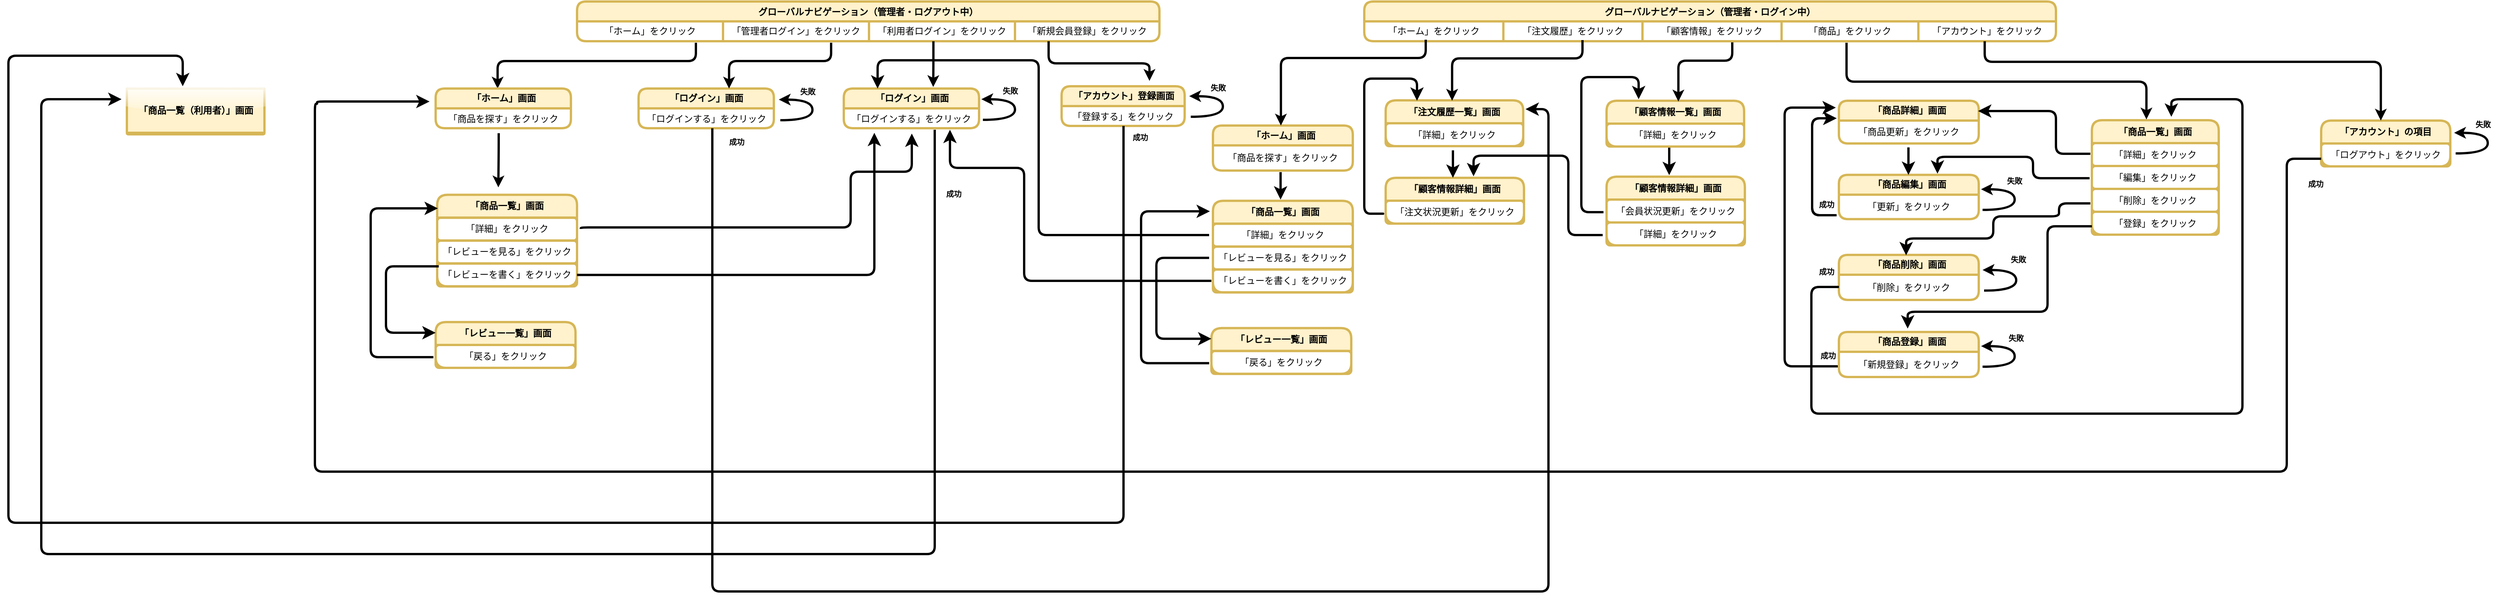 <mxfile>
    <diagram id="d2k9UJR3CmxIdJL4uFYe" name="Page-1">
        <mxGraphModel dx="635" dy="629" grid="0" gridSize="10" guides="1" tooltips="1" connect="1" arrows="1" fold="1" page="1" pageScale="1" pageWidth="700" pageHeight="1000" math="0" shadow="0">
            <root>
                <mxCell id="0"/>
                <mxCell id="1" parent="0"/>
                <mxCell id="217" value="グローバルナビゲーション（管理者・ログアウト中）" style="shape=table;startSize=26;container=1;collapsible=0;childLayout=tableLayout;fontStyle=1;align=center;shadow=0;strokeColor=#d6b656;fillColor=#fff2cc;rounded=1;strokeWidth=3;" parent="1" vertex="1">
                    <mxGeometry x="881" y="43" width="762" height="52" as="geometry"/>
                </mxCell>
                <mxCell id="218" value="" style="shape=tableRow;horizontal=0;startSize=0;swimlaneHead=0;swimlaneBody=0;top=0;left=0;bottom=0;right=0;collapsible=0;dropTarget=0;fillColor=none;points=[[0,0.5],[1,0.5]];portConstraint=eastwest;shadow=0;strokeColor=default;rounded=1;strokeWidth=3;" parent="217" vertex="1">
                    <mxGeometry y="26" width="762" height="26" as="geometry"/>
                </mxCell>
                <mxCell id="219" value="「ホーム」をクリック" style="shape=partialRectangle;html=1;whiteSpace=wrap;connectable=0;fillColor=none;top=0;left=0;bottom=0;right=0;overflow=hidden;shadow=0;strokeColor=default;align=center;rounded=1;strokeWidth=3;" parent="218" vertex="1">
                    <mxGeometry width="191" height="26" as="geometry">
                        <mxRectangle width="191" height="26" as="alternateBounds"/>
                    </mxGeometry>
                </mxCell>
                <mxCell id="865" value="「管理者ログイン」をクリック" style="shape=partialRectangle;html=1;whiteSpace=wrap;connectable=0;fillColor=none;top=0;left=0;bottom=0;right=0;overflow=hidden;shadow=0;strokeColor=default;align=center;rounded=1;strokeWidth=3;" parent="218" vertex="1">
                    <mxGeometry x="191" width="191" height="26" as="geometry">
                        <mxRectangle width="191" height="26" as="alternateBounds"/>
                    </mxGeometry>
                </mxCell>
                <mxCell id="263" value="「利用者ログイン」をクリック" style="shape=partialRectangle;html=1;whiteSpace=wrap;connectable=0;fillColor=none;top=0;left=0;bottom=0;right=0;overflow=hidden;shadow=0;strokeColor=default;align=center;rounded=1;strokeWidth=3;" parent="218" vertex="1">
                    <mxGeometry x="382" width="191" height="26" as="geometry">
                        <mxRectangle width="191" height="26" as="alternateBounds"/>
                    </mxGeometry>
                </mxCell>
                <mxCell id="220" value="「新規会員登録」をクリック" style="shape=partialRectangle;html=1;whiteSpace=wrap;connectable=0;fillColor=none;top=0;left=0;bottom=0;right=0;overflow=hidden;shadow=0;strokeColor=default;align=center;rounded=1;strokeWidth=3;" parent="218" vertex="1">
                    <mxGeometry x="573" width="189" height="26" as="geometry">
                        <mxRectangle width="189" height="26" as="alternateBounds"/>
                    </mxGeometry>
                </mxCell>
                <mxCell id="221" value="「アカウント」登録画面" style="swimlane;fontStyle=1;childLayout=stackLayout;horizontal=1;startSize=26;fillColor=#fff2cc;horizontalStack=0;resizeParent=1;resizeParentMax=0;resizeLast=0;collapsible=1;marginBottom=0;html=1;shadow=0;strokeColor=#d6b656;fontFamily=Helvetica;fontSize=12;rounded=1;strokeWidth=3;" parent="1" vertex="1">
                    <mxGeometry x="1515" y="154" width="161" height="52" as="geometry"/>
                </mxCell>
                <mxCell id="222" value="「登録する」をクリック" style="text;strokeColor=none;fillColor=none;align=center;verticalAlign=top;spacingLeft=4;spacingRight=4;overflow=hidden;rotatable=0;points=[[0,0.5],[1,0.5]];portConstraint=eastwest;whiteSpace=wrap;html=1;shadow=0;fontFamily=Helvetica;fontSize=12;fontColor=default;startSize=30;rounded=1;strokeWidth=3;" parent="221" vertex="1">
                    <mxGeometry y="26" width="161" height="26" as="geometry"/>
                </mxCell>
                <mxCell id="227" value="" style="endArrow=classic;html=1;fontFamily=Helvetica;fontSize=12;fontColor=default;startSize=30;edgeStyle=orthogonalEdgeStyle;elbow=vertical;curved=1;rounded=1;strokeWidth=3;shadow=0;" parent="1" edge="1">
                    <mxGeometry width="50" height="50" relative="1" as="geometry">
                        <mxPoint x="1684" y="194" as="sourcePoint"/>
                        <mxPoint x="1682" y="167" as="targetPoint"/>
                        <Array as="points">
                            <mxPoint x="1726" y="194"/>
                            <mxPoint x="1726" y="167"/>
                        </Array>
                    </mxGeometry>
                </mxCell>
                <mxCell id="228" value="失敗" style="text;strokeColor=none;fillColor=none;align=left;verticalAlign=top;spacingLeft=4;spacingRight=4;overflow=hidden;rotatable=0;points=[[0,0.5],[1,0.5]];portConstraint=eastwest;whiteSpace=wrap;html=1;shadow=0;fontFamily=Helvetica;fontSize=10;fontColor=default;startSize=30;fontStyle=1;rounded=1;strokeWidth=3;" parent="1" vertex="1">
                    <mxGeometry x="1704" y="144" width="37" height="21" as="geometry"/>
                </mxCell>
                <mxCell id="259" value="成功" style="text;strokeColor=none;fillColor=none;align=left;verticalAlign=top;spacingLeft=4;spacingRight=4;overflow=hidden;rotatable=0;points=[[0,0.5],[1,0.5]];portConstraint=eastwest;whiteSpace=wrap;html=1;shadow=0;fontFamily=Helvetica;fontSize=10;fontColor=default;startSize=30;fontStyle=1;rounded=1;strokeWidth=3;" parent="1" vertex="1">
                    <mxGeometry x="1602" y="209" width="37" height="21" as="geometry"/>
                </mxCell>
                <mxCell id="261" value="成功" style="text;strokeColor=none;fillColor=none;align=left;verticalAlign=top;spacingLeft=4;spacingRight=4;overflow=hidden;rotatable=0;points=[[0,0.5],[1,0.5]];portConstraint=eastwest;whiteSpace=wrap;html=1;shadow=0;fontFamily=Helvetica;fontSize=10;fontColor=default;startSize=30;fontStyle=1;rounded=1;strokeWidth=3;" parent="1" vertex="1">
                    <mxGeometry x="1074" y="215" width="37" height="21" as="geometry"/>
                </mxCell>
                <mxCell id="265" value="失敗" style="text;strokeColor=none;fillColor=none;align=left;verticalAlign=top;spacingLeft=4;spacingRight=4;overflow=hidden;rotatable=0;points=[[0,0.5],[1,0.5]];portConstraint=eastwest;whiteSpace=wrap;html=1;shadow=0;fontFamily=Helvetica;fontSize=10;fontColor=default;startSize=30;fontStyle=1;rounded=1;strokeWidth=3;" parent="1" vertex="1">
                    <mxGeometry x="1432" y="148" width="37" height="21" as="geometry"/>
                </mxCell>
                <mxCell id="266" value="" style="endArrow=classic;html=1;fontFamily=Helvetica;fontSize=12;fontColor=default;startSize=30;edgeStyle=orthogonalEdgeStyle;elbow=vertical;curved=1;rounded=1;strokeWidth=3;shadow=0;" parent="1" edge="1">
                    <mxGeometry width="50" height="50" relative="1" as="geometry">
                        <mxPoint x="1412" y="198" as="sourcePoint"/>
                        <mxPoint x="1410" y="171" as="targetPoint"/>
                        <Array as="points">
                            <mxPoint x="1454" y="198"/>
                            <mxPoint x="1454" y="171"/>
                        </Array>
                    </mxGeometry>
                </mxCell>
                <mxCell id="267" value="「ログイン」画面" style="swimlane;fontStyle=1;childLayout=stackLayout;horizontal=1;startSize=26;fillColor=#fff2cc;horizontalStack=0;resizeParent=1;resizeParentMax=0;resizeLast=0;collapsible=1;marginBottom=0;html=1;shadow=0;strokeColor=#d6b656;fontFamily=Helvetica;fontSize=12;rounded=1;strokeWidth=3;" parent="1" vertex="1">
                    <mxGeometry x="1230" y="157" width="177" height="52" as="geometry"/>
                </mxCell>
                <mxCell id="268" value="「ログインする」をクリック" style="text;strokeColor=none;fillColor=none;align=center;verticalAlign=top;spacingLeft=4;spacingRight=4;overflow=hidden;rotatable=0;points=[[0,0.5],[1,0.5]];portConstraint=eastwest;whiteSpace=wrap;html=1;shadow=0;fontFamily=Helvetica;fontSize=12;fontColor=default;startSize=30;rounded=1;strokeWidth=3;" parent="267" vertex="1">
                    <mxGeometry y="26" width="177" height="26" as="geometry"/>
                </mxCell>
                <mxCell id="366" value="" style="edgeStyle=orthogonalEdgeStyle;endArrow=classic;html=1;rounded=1;endSize=8;startSize=8;strokeWidth=3;" parent="1" edge="1">
                    <mxGeometry width="50" height="50" relative="1" as="geometry">
                        <mxPoint x="1349" y="211" as="sourcePoint"/>
                        <mxPoint x="285" y="171" as="targetPoint"/>
                        <Array as="points">
                            <mxPoint x="1349" y="767"/>
                            <mxPoint x="180" y="767"/>
                            <mxPoint x="180" y="171"/>
                        </Array>
                    </mxGeometry>
                </mxCell>
                <mxCell id="369" value="" style="edgeStyle=orthogonalEdgeStyle;endArrow=classic;html=1;rounded=1;endSize=8;startSize=8;strokeWidth=3;entryX=0.594;entryY=-0.05;entryDx=0;entryDy=0;entryPerimeter=0;" parent="1" target="869" edge="1">
                    <mxGeometry width="50" height="50" relative="1" as="geometry">
                        <mxPoint x="1596" y="206" as="sourcePoint"/>
                        <mxPoint x="333" y="129" as="targetPoint"/>
                        <Array as="points">
                            <mxPoint x="1596" y="726"/>
                            <mxPoint x="137" y="726"/>
                            <mxPoint x="137" y="114"/>
                            <mxPoint x="365" y="114"/>
                        </Array>
                    </mxGeometry>
                </mxCell>
                <mxCell id="378" value="" style="endArrow=classic;html=1;fontFamily=Helvetica;fontSize=12;fontColor=default;startSize=30;edgeStyle=elbowEdgeStyle;elbow=vertical;entryX=0.458;entryY=0;entryDx=0;entryDy=0;entryPerimeter=0;rounded=1;strokeWidth=3;shadow=0;" parent="1" target="491" edge="1">
                    <mxGeometry width="50" height="50" relative="1" as="geometry">
                        <mxPoint x="1036.5" y="97" as="sourcePoint"/>
                        <mxPoint x="960" y="154" as="targetPoint"/>
                        <Array as="points">
                            <mxPoint x="1001" y="121"/>
                        </Array>
                    </mxGeometry>
                </mxCell>
                <mxCell id="491" value="「ホーム」画面" style="swimlane;fontStyle=1;childLayout=stackLayout;horizontal=1;startSize=26;fillColor=#fff2cc;horizontalStack=0;resizeParent=1;resizeParentMax=0;resizeLast=0;collapsible=1;marginBottom=0;html=1;shadow=0;strokeColor=#d6b656;fontFamily=Helvetica;fontSize=12;rounded=1;strokeWidth=3;" parent="1" vertex="1">
                    <mxGeometry x="696" y="157" width="177" height="52" as="geometry"/>
                </mxCell>
                <mxCell id="492" value="「商品を探す」をクリック" style="text;strokeColor=none;fillColor=none;align=center;verticalAlign=top;spacingLeft=4;spacingRight=4;overflow=hidden;rotatable=0;points=[[0,0.5],[1,0.5]];portConstraint=eastwest;whiteSpace=wrap;html=1;shadow=0;fontFamily=Helvetica;fontSize=12;fontColor=default;startSize=30;rounded=1;strokeWidth=3;" parent="491" vertex="1">
                    <mxGeometry y="26" width="177" height="26" as="geometry"/>
                </mxCell>
                <mxCell id="505" value="「商品一覧」画面" style="swimlane;fontStyle=1;childLayout=stackLayout;horizontal=1;startSize=30;horizontalStack=0;resizeParent=1;resizeParentMax=0;resizeLast=0;collapsible=1;marginBottom=0;whiteSpace=wrap;html=1;shadow=0;strokeColor=#d6b656;fontFamily=Helvetica;fontSize=12;fillColor=#fff2cc;align=center;rounded=1;strokeWidth=3;" parent="1" vertex="1">
                    <mxGeometry x="698" y="296.27" width="183" height="120" as="geometry"/>
                </mxCell>
                <mxCell id="731" value="「詳細」をクリック" style="text;align=center;verticalAlign=middle;spacingLeft=4;spacingRight=4;overflow=hidden;points=[[0,0.5],[1,0.5]];portConstraint=eastwest;rotatable=0;whiteSpace=wrap;html=1;shadow=0;fontFamily=Helvetica;fontSize=12;strokeColor=#D6B656;rounded=1;strokeWidth=3;" parent="505" vertex="1">
                    <mxGeometry y="30" width="183" height="30" as="geometry"/>
                </mxCell>
                <mxCell id="732" value="「レビューを見る」をクリック" style="text;align=center;verticalAlign=middle;spacingLeft=4;spacingRight=4;overflow=hidden;points=[[0,0.5],[1,0.5]];portConstraint=eastwest;rotatable=0;whiteSpace=wrap;html=1;shadow=0;fontFamily=Helvetica;fontSize=12;strokeColor=#D6B656;rounded=1;strokeWidth=3;" parent="505" vertex="1">
                    <mxGeometry y="60" width="183" height="30" as="geometry"/>
                </mxCell>
                <mxCell id="506" value="「レビューを書く」をクリック" style="text;align=center;verticalAlign=middle;spacingLeft=4;spacingRight=4;overflow=hidden;points=[[0,0.5],[1,0.5]];portConstraint=eastwest;rotatable=0;whiteSpace=wrap;html=1;shadow=0;fontFamily=Helvetica;fontSize=12;strokeColor=#D6B656;rounded=1;strokeWidth=3;" parent="505" vertex="1">
                    <mxGeometry y="90" width="183" height="30" as="geometry"/>
                </mxCell>
                <mxCell id="536" value="グローバルナビゲーション（管理者・ログイン中）" style="shape=table;startSize=26;container=1;collapsible=0;childLayout=tableLayout;fontStyle=1;align=center;shadow=0;strokeColor=#d6b656;fillColor=#fff2cc;rounded=1;strokeWidth=3;" parent="1" vertex="1">
                    <mxGeometry x="1911" y="43" width="905" height="52" as="geometry"/>
                </mxCell>
                <mxCell id="537" value="" style="shape=tableRow;horizontal=0;startSize=0;swimlaneHead=0;swimlaneBody=0;top=0;left=0;bottom=0;right=0;collapsible=0;dropTarget=0;fillColor=none;points=[[0,0.5],[1,0.5]];portConstraint=eastwest;shadow=0;strokeColor=default;rounded=1;strokeWidth=3;" parent="536" vertex="1">
                    <mxGeometry y="26" width="905" height="26" as="geometry"/>
                </mxCell>
                <mxCell id="538" value="「ホーム」をクリック" style="shape=partialRectangle;html=1;whiteSpace=wrap;connectable=0;fillColor=none;top=0;left=0;bottom=0;right=0;overflow=hidden;shadow=0;strokeColor=default;align=center;rounded=1;strokeWidth=3;" parent="537" vertex="1">
                    <mxGeometry width="182" height="26" as="geometry">
                        <mxRectangle width="182" height="26" as="alternateBounds"/>
                    </mxGeometry>
                </mxCell>
                <mxCell id="539" value="「注文履歴」をクリック" style="shape=partialRectangle;html=1;whiteSpace=wrap;connectable=0;fillColor=none;top=0;left=0;bottom=0;right=0;overflow=hidden;shadow=0;strokeColor=default;align=center;rounded=1;strokeWidth=3;" parent="537" vertex="1">
                    <mxGeometry x="182" width="182" height="26" as="geometry">
                        <mxRectangle width="182" height="26" as="alternateBounds"/>
                    </mxGeometry>
                </mxCell>
                <mxCell id="540" value="「顧客情報」をクリック" style="shape=partialRectangle;html=1;whiteSpace=wrap;connectable=0;fillColor=none;top=0;left=0;bottom=0;right=0;overflow=hidden;shadow=0;strokeColor=default;align=center;rounded=1;strokeWidth=3;" parent="537" vertex="1">
                    <mxGeometry x="364" width="182" height="26" as="geometry">
                        <mxRectangle width="182" height="26" as="alternateBounds"/>
                    </mxGeometry>
                </mxCell>
                <mxCell id="541" value="「商品」をクリック" style="shape=partialRectangle;html=1;whiteSpace=wrap;connectable=0;fillColor=none;top=0;left=0;bottom=0;right=0;overflow=hidden;shadow=0;strokeColor=default;align=center;rounded=1;strokeWidth=3;" parent="537" vertex="1">
                    <mxGeometry x="546" width="179" height="26" as="geometry">
                        <mxRectangle width="179" height="26" as="alternateBounds"/>
                    </mxGeometry>
                </mxCell>
                <mxCell id="542" value="「アカウント」をクリック" style="shape=partialRectangle;html=1;whiteSpace=wrap;connectable=0;fillColor=none;top=0;left=0;bottom=0;right=0;overflow=hidden;shadow=0;strokeColor=default;align=center;rounded=1;strokeWidth=3;" parent="537" vertex="1">
                    <mxGeometry x="725" width="180" height="26" as="geometry">
                        <mxRectangle width="180" height="26" as="alternateBounds"/>
                    </mxGeometry>
                </mxCell>
                <mxCell id="547" value="「アカウント」の項目" style="swimlane;fontStyle=1;childLayout=stackLayout;horizontal=1;startSize=30;horizontalStack=0;resizeParent=1;resizeParentMax=0;resizeLast=0;collapsible=1;marginBottom=0;whiteSpace=wrap;html=1;shadow=0;strokeColor=#d6b656;fontFamily=Helvetica;fontSize=12;fillColor=#fff2cc;align=center;rounded=1;strokeWidth=3;" parent="1" vertex="1">
                    <mxGeometry x="3163" y="199" width="169" height="60" as="geometry"/>
                </mxCell>
                <mxCell id="550" value="「ログアウト」をクリック" style="text;strokeColor=#D6B656;fillColor=none;align=center;verticalAlign=middle;spacingLeft=4;spacingRight=4;overflow=hidden;points=[[0,0.5],[1,0.5]];portConstraint=eastwest;rotatable=0;whiteSpace=wrap;html=1;shadow=0;fontFamily=Helvetica;fontSize=12;fontColor=default;rounded=1;strokeWidth=3;" parent="547" vertex="1">
                    <mxGeometry y="30" width="169" height="30" as="geometry"/>
                </mxCell>
                <mxCell id="553" value="" style="endArrow=classic;html=1;fontFamily=Helvetica;fontSize=12;fontColor=default;startSize=30;edgeStyle=orthogonalEdgeStyle;elbow=vertical;curved=1;rounded=1;strokeWidth=3;shadow=0;" parent="1" edge="1">
                    <mxGeometry width="50" height="50" relative="1" as="geometry">
                        <mxPoint x="3339" y="242" as="sourcePoint"/>
                        <mxPoint x="3337" y="215" as="targetPoint"/>
                        <Array as="points">
                            <mxPoint x="3381" y="242"/>
                            <mxPoint x="3381" y="215"/>
                        </Array>
                    </mxGeometry>
                </mxCell>
                <mxCell id="554" value="失敗" style="text;strokeColor=none;fillColor=none;align=left;verticalAlign=top;spacingLeft=4;spacingRight=4;overflow=hidden;rotatable=0;points=[[0,0.5],[1,0.5]];portConstraint=eastwest;whiteSpace=wrap;html=1;shadow=0;fontFamily=Helvetica;fontSize=10;fontColor=default;startSize=30;fontStyle=1;rounded=1;strokeWidth=3;" parent="1" vertex="1">
                    <mxGeometry x="3359" y="192" width="37" height="21" as="geometry"/>
                </mxCell>
                <mxCell id="574" value="" style="edgeStyle=segmentEdgeStyle;endArrow=classic;html=1;curved=0;rounded=1;endSize=8;startSize=8;labelBackgroundColor=default;strokeColor=default;fontFamily=Helvetica;fontSize=11;fontColor=default;shape=connector;strokeWidth=3;shadow=0;" parent="1" edge="1">
                    <mxGeometry width="50" height="50" relative="1" as="geometry">
                        <mxPoint x="1801.5" y="266.5" as="sourcePoint"/>
                        <mxPoint x="1801.5" y="302.5" as="targetPoint"/>
                        <Array as="points">
                            <mxPoint x="1801.5" y="281.5"/>
                            <mxPoint x="1801.5" y="281.5"/>
                        </Array>
                    </mxGeometry>
                </mxCell>
                <mxCell id="579" value="「ホーム」画面" style="swimlane;fontStyle=1;childLayout=stackLayout;horizontal=1;startSize=26;fillColor=#fff2cc;horizontalStack=0;resizeParent=1;resizeParentMax=0;resizeLast=0;collapsible=1;marginBottom=0;html=1;shadow=0;strokeColor=#d6b656;fontFamily=Helvetica;fontSize=12;rounded=1;strokeWidth=3;" parent="1" vertex="1">
                    <mxGeometry x="1713" y="205.5" width="183" height="59" as="geometry"/>
                </mxCell>
                <mxCell id="580" value="「商品を探す」をクリック" style="text;strokeColor=none;fillColor=none;align=center;verticalAlign=middle;spacingLeft=4;spacingRight=4;overflow=hidden;rotatable=0;points=[[0,0.5],[1,0.5]];portConstraint=eastwest;whiteSpace=wrap;html=1;shadow=0;fontFamily=Helvetica;fontSize=12;fontColor=default;startSize=30;rounded=1;strokeWidth=3;" parent="579" vertex="1">
                    <mxGeometry y="26" width="183" height="33" as="geometry"/>
                </mxCell>
                <mxCell id="584" value="" style="endArrow=classic;html=1;fontFamily=Helvetica;fontSize=12;fontColor=default;startSize=30;rounded=1;strokeWidth=3;shadow=0;" parent="1" edge="1">
                    <mxGeometry width="50" height="50" relative="1" as="geometry">
                        <mxPoint x="778.5" y="215.5" as="sourcePoint"/>
                        <mxPoint x="778" y="286.5" as="targetPoint"/>
                        <Array as="points">
                            <mxPoint x="778.5" y="237.5"/>
                        </Array>
                    </mxGeometry>
                </mxCell>
                <mxCell id="587" value="" style="endArrow=classic;html=1;fontFamily=Helvetica;fontSize=12;fontColor=default;startSize=30;rounded=1;strokeWidth=3;shadow=0;" parent="1" edge="1">
                    <mxGeometry width="50" height="50" relative="1" as="geometry">
                        <mxPoint x="1347.26" y="95" as="sourcePoint"/>
                        <mxPoint x="1347.001" y="155" as="targetPoint"/>
                        <Array as="points">
                            <mxPoint x="1347.26" y="127"/>
                        </Array>
                    </mxGeometry>
                </mxCell>
                <mxCell id="588" value="「商品一覧」画面" style="swimlane;fontStyle=1;childLayout=stackLayout;horizontal=1;startSize=30;horizontalStack=0;resizeParent=1;resizeParentMax=0;resizeLast=0;collapsible=1;marginBottom=0;whiteSpace=wrap;html=1;shadow=0;strokeColor=#d6b656;fontFamily=Helvetica;fontSize=12;fillColor=#fff2cc;align=center;rounded=1;strokeWidth=3;" parent="1" vertex="1">
                    <mxGeometry x="2863" y="198.5" width="166" height="150" as="geometry"/>
                </mxCell>
                <mxCell id="593" value="「詳細」をクリック" style="text;align=center;verticalAlign=middle;spacingLeft=4;spacingRight=4;overflow=hidden;points=[[0,0.5],[1,0.5]];portConstraint=eastwest;rotatable=0;whiteSpace=wrap;html=1;shadow=0;fontFamily=Helvetica;fontSize=12;strokeColor=#D6B656;rounded=1;strokeWidth=3;" parent="588" vertex="1">
                    <mxGeometry y="30" width="166" height="30" as="geometry"/>
                </mxCell>
                <mxCell id="594" value="「編集」をクリック" style="text;align=center;verticalAlign=middle;spacingLeft=4;spacingRight=4;overflow=hidden;points=[[0,0.5],[1,0.5]];portConstraint=eastwest;rotatable=0;whiteSpace=wrap;html=1;shadow=0;fontFamily=Helvetica;fontSize=12;strokeColor=#D6B656;rounded=1;strokeWidth=3;" parent="588" vertex="1">
                    <mxGeometry y="60" width="166" height="30" as="geometry"/>
                </mxCell>
                <mxCell id="595" value="「削除」をクリック" style="text;align=center;verticalAlign=middle;spacingLeft=4;spacingRight=4;overflow=hidden;points=[[0,0.5],[1,0.5]];portConstraint=eastwest;rotatable=0;whiteSpace=wrap;html=1;shadow=0;fontFamily=Helvetica;fontSize=12;strokeColor=#D6B656;rounded=1;strokeWidth=3;" parent="588" vertex="1">
                    <mxGeometry y="90" width="166" height="30" as="geometry"/>
                </mxCell>
                <mxCell id="589" value="「登録」をクリック" style="text;align=center;verticalAlign=middle;spacingLeft=4;spacingRight=4;overflow=hidden;points=[[0,0.5],[1,0.5]];portConstraint=eastwest;rotatable=0;whiteSpace=wrap;html=1;shadow=0;fontFamily=Helvetica;fontSize=12;strokeColor=#D6B656;rounded=1;strokeWidth=3;" parent="588" vertex="1">
                    <mxGeometry y="120" width="166" height="30" as="geometry"/>
                </mxCell>
                <mxCell id="596" value="" style="endArrow=classic;html=1;fontFamily=Helvetica;fontSize=12;fontColor=default;startSize=30;edgeStyle=elbowEdgeStyle;elbow=vertical;entryX=0.462;entryY=0;entryDx=0;entryDy=0;entryPerimeter=0;exitX=0.897;exitY=1;exitDx=0;exitDy=0;exitPerimeter=0;rounded=1;strokeWidth=3;shadow=0;" parent="1" source="537" target="547" edge="1">
                    <mxGeometry width="50" height="50" relative="1" as="geometry">
                        <mxPoint x="2824.0" y="90" as="sourcePoint"/>
                        <mxPoint x="2747.566" y="152" as="targetPoint"/>
                        <Array as="points">
                            <mxPoint x="2884.57" y="122"/>
                        </Array>
                    </mxGeometry>
                </mxCell>
                <mxCell id="597" value="" style="edgeStyle=orthogonalEdgeStyle;endArrow=classic;html=1;rounded=1;endSize=8;startSize=8;labelBackgroundColor=default;strokeColor=default;fontFamily=Helvetica;fontSize=11;fontColor=default;shape=connector;strokeWidth=3;shadow=0;" parent="1" source="550" edge="1">
                    <mxGeometry width="50" height="50" relative="1" as="geometry">
                        <mxPoint x="3058" y="249" as="sourcePoint"/>
                        <mxPoint x="688" y="174" as="targetPoint"/>
                        <Array as="points">
                            <mxPoint x="3118" y="249"/>
                            <mxPoint x="3118" y="659"/>
                            <mxPoint x="538" y="659"/>
                            <mxPoint x="538" y="177"/>
                            <mxPoint x="541" y="177"/>
                            <mxPoint x="541" y="174"/>
                        </Array>
                    </mxGeometry>
                </mxCell>
                <mxCell id="598" value="成功" style="text;strokeColor=none;fillColor=none;align=left;verticalAlign=top;spacingLeft=4;spacingRight=4;overflow=hidden;rotatable=0;points=[[0,0.5],[1,0.5]];portConstraint=eastwest;whiteSpace=wrap;html=1;shadow=0;fontFamily=Helvetica;fontSize=10;fontColor=default;startSize=30;fontStyle=1;rounded=1;strokeWidth=3;" parent="1" vertex="1">
                    <mxGeometry x="3140" y="270.13" width="37" height="21" as="geometry"/>
                </mxCell>
                <mxCell id="599" value="「商品詳細」画面" style="swimlane;fontStyle=1;childLayout=stackLayout;horizontal=1;startSize=26;fillColor=#fff2cc;horizontalStack=0;resizeParent=1;resizeParentMax=0;resizeLast=0;collapsible=1;marginBottom=0;html=1;shadow=0;strokeColor=#d6b656;fontFamily=Helvetica;fontSize=12;rounded=1;strokeWidth=3;" parent="1" vertex="1">
                    <mxGeometry x="2532" y="173" width="183" height="56" as="geometry"/>
                </mxCell>
                <mxCell id="600" value="「商品更新」をクリック" style="text;strokeColor=none;fillColor=none;align=center;verticalAlign=middle;spacingLeft=4;spacingRight=4;overflow=hidden;rotatable=0;points=[[0,0.5],[1,0.5]];portConstraint=eastwest;whiteSpace=wrap;html=1;shadow=0;fontFamily=Helvetica;fontSize=12;fontColor=default;startSize=30;rounded=1;strokeWidth=3;" parent="599" vertex="1">
                    <mxGeometry y="26" width="183" height="30" as="geometry"/>
                </mxCell>
                <mxCell id="601" value="「商品編集」画面" style="swimlane;fontStyle=1;childLayout=stackLayout;horizontal=1;startSize=26;fillColor=#fff2cc;horizontalStack=0;resizeParent=1;resizeParentMax=0;resizeLast=0;collapsible=1;marginBottom=0;html=1;shadow=0;strokeColor=#d6b656;fontFamily=Helvetica;fontSize=12;rounded=1;strokeWidth=3;" parent="1" vertex="1">
                    <mxGeometry x="2532" y="270.13" width="183" height="58" as="geometry"/>
                </mxCell>
                <mxCell id="602" value="「更新」をクリック" style="text;strokeColor=none;fillColor=none;align=center;verticalAlign=middle;spacingLeft=4;spacingRight=4;overflow=hidden;rotatable=0;points=[[0,0.5],[1,0.5]];portConstraint=eastwest;whiteSpace=wrap;html=1;shadow=0;fontFamily=Helvetica;fontSize=12;fontColor=default;startSize=30;rounded=1;strokeWidth=3;" parent="601" vertex="1">
                    <mxGeometry y="26" width="183" height="32" as="geometry"/>
                </mxCell>
                <mxCell id="605" value="「商品削除」画面" style="swimlane;fontStyle=1;childLayout=stackLayout;horizontal=1;startSize=26;fillColor=#fff2cc;horizontalStack=0;resizeParent=1;resizeParentMax=0;resizeLast=0;collapsible=1;marginBottom=0;html=1;shadow=0;strokeColor=#d6b656;fontFamily=Helvetica;fontSize=12;rounded=1;strokeWidth=3;" parent="1" vertex="1">
                    <mxGeometry x="2532" y="375" width="183" height="59" as="geometry"/>
                </mxCell>
                <mxCell id="606" value="「削除」をクリック" style="text;strokeColor=none;fillColor=none;align=center;verticalAlign=middle;spacingLeft=4;spacingRight=4;overflow=hidden;rotatable=0;points=[[0,0.5],[1,0.5]];portConstraint=eastwest;whiteSpace=wrap;html=1;shadow=0;fontFamily=Helvetica;fontSize=12;fontColor=default;startSize=30;rounded=1;strokeWidth=3;" parent="605" vertex="1">
                    <mxGeometry y="26" width="183" height="33" as="geometry"/>
                </mxCell>
                <mxCell id="607" value="" style="endArrow=classic;html=1;fontFamily=Helvetica;fontSize=12;fontColor=default;startSize=30;edgeStyle=orthogonalEdgeStyle;elbow=vertical;curved=1;rounded=1;strokeWidth=3;shadow=0;" parent="1" edge="1">
                    <mxGeometry width="50" height="50" relative="1" as="geometry">
                        <mxPoint x="2722" y="421.76" as="sourcePoint"/>
                        <mxPoint x="2720" y="394.76" as="targetPoint"/>
                        <Array as="points">
                            <mxPoint x="2764" y="421.76"/>
                            <mxPoint x="2764" y="394.76"/>
                        </Array>
                    </mxGeometry>
                </mxCell>
                <mxCell id="609" value="「商品登録」画面" style="swimlane;fontStyle=1;childLayout=stackLayout;horizontal=1;startSize=26;fillColor=#fff2cc;horizontalStack=0;resizeParent=1;resizeParentMax=0;resizeLast=0;collapsible=1;marginBottom=0;html=1;shadow=0;strokeColor=#d6b656;fontFamily=Helvetica;fontSize=12;rounded=1;strokeWidth=3;" parent="1" vertex="1">
                    <mxGeometry x="2532" y="476" width="183" height="59" as="geometry"/>
                </mxCell>
                <mxCell id="610" value="「新規登録」をクリック" style="text;strokeColor=none;fillColor=none;align=center;verticalAlign=middle;spacingLeft=4;spacingRight=4;overflow=hidden;rotatable=0;points=[[0,0.5],[1,0.5]];portConstraint=eastwest;whiteSpace=wrap;html=1;shadow=0;fontFamily=Helvetica;fontSize=12;fontColor=default;startSize=30;rounded=1;strokeWidth=3;" parent="609" vertex="1">
                    <mxGeometry y="26" width="183" height="33" as="geometry"/>
                </mxCell>
                <mxCell id="611" value="" style="endArrow=classic;html=1;fontFamily=Helvetica;fontSize=12;fontColor=default;startSize=30;edgeStyle=orthogonalEdgeStyle;elbow=vertical;curved=1;rounded=1;strokeWidth=3;shadow=0;" parent="1" edge="1">
                    <mxGeometry width="50" height="50" relative="1" as="geometry">
                        <mxPoint x="2720" y="521.54" as="sourcePoint"/>
                        <mxPoint x="2718" y="494.54" as="targetPoint"/>
                        <Array as="points">
                            <mxPoint x="2762" y="521.54"/>
                            <mxPoint x="2762" y="494.54"/>
                        </Array>
                    </mxGeometry>
                </mxCell>
                <mxCell id="613" value="" style="endArrow=classic;html=1;fontFamily=Helvetica;fontSize=12;fontColor=default;startSize=30;edgeStyle=elbowEdgeStyle;elbow=vertical;entryX=0.486;entryY=0;entryDx=0;entryDy=0;entryPerimeter=0;rounded=1;strokeWidth=3;shadow=0;" parent="1" target="579" edge="1">
                    <mxGeometry width="50" height="50" relative="1" as="geometry">
                        <mxPoint x="1991.43" y="93" as="sourcePoint"/>
                        <mxPoint x="1914.996" y="155" as="targetPoint"/>
                        <Array as="points">
                            <mxPoint x="1955.93" y="117"/>
                        </Array>
                    </mxGeometry>
                </mxCell>
                <mxCell id="633" value="" style="endArrow=classic;html=1;fontFamily=Helvetica;fontSize=12;fontColor=default;startSize=30;edgeStyle=orthogonalEdgeStyle;elbow=vertical;curved=1;rounded=1;strokeWidth=3;shadow=0;" parent="1" edge="1">
                    <mxGeometry width="50" height="50" relative="1" as="geometry">
                        <mxPoint x="2720" y="316" as="sourcePoint"/>
                        <mxPoint x="2718" y="289" as="targetPoint"/>
                        <Array as="points">
                            <mxPoint x="2762" y="316"/>
                            <mxPoint x="2762" y="289"/>
                        </Array>
                    </mxGeometry>
                </mxCell>
                <mxCell id="636" value="" style="endArrow=classic;html=1;fontFamily=Helvetica;fontSize=12;fontColor=default;startSize=30;edgeStyle=elbowEdgeStyle;elbow=vertical;entryX=0.43;entryY=-0.007;entryDx=0;entryDy=0;entryPerimeter=0;rounded=1;strokeWidth=3;shadow=0;" parent="1" target="588" edge="1">
                    <mxGeometry width="50" height="50" relative="1" as="geometry">
                        <mxPoint x="2542" y="97" as="sourcePoint"/>
                        <mxPoint x="2434.998" y="155" as="targetPoint"/>
                        <Array as="points">
                            <mxPoint x="2692" y="148"/>
                            <mxPoint x="2550" y="144"/>
                            <mxPoint x="2568" y="147"/>
                            <mxPoint x="2733" y="147"/>
                            <mxPoint x="2558" y="117"/>
                            <mxPoint x="2512.99" y="117"/>
                        </Array>
                    </mxGeometry>
                </mxCell>
                <mxCell id="637" value="失敗" style="text;strokeColor=none;fillColor=none;align=left;verticalAlign=top;spacingLeft=4;spacingRight=4;overflow=hidden;rotatable=0;points=[[0,0.5],[1,0.5]];portConstraint=eastwest;whiteSpace=wrap;html=1;shadow=0;fontFamily=Helvetica;fontSize=10;fontColor=default;startSize=30;fontStyle=1;rounded=1;strokeWidth=3;" parent="1" vertex="1">
                    <mxGeometry x="2746" y="265.5" width="37" height="21" as="geometry"/>
                </mxCell>
                <mxCell id="638" value="失敗" style="text;strokeColor=none;fillColor=none;align=left;verticalAlign=top;spacingLeft=4;spacingRight=4;overflow=hidden;rotatable=0;points=[[0,0.5],[1,0.5]];portConstraint=eastwest;whiteSpace=wrap;html=1;shadow=0;fontFamily=Helvetica;fontSize=10;fontColor=default;startSize=30;fontStyle=1;rounded=1;strokeWidth=3;" parent="1" vertex="1">
                    <mxGeometry x="2751" y="368.5" width="37" height="21" as="geometry"/>
                </mxCell>
                <mxCell id="639" value="失敗" style="text;strokeColor=none;fillColor=none;align=left;verticalAlign=top;spacingLeft=4;spacingRight=4;overflow=hidden;rotatable=0;points=[[0,0.5],[1,0.5]];portConstraint=eastwest;whiteSpace=wrap;html=1;shadow=0;fontFamily=Helvetica;fontSize=10;fontColor=default;startSize=30;fontStyle=1;rounded=1;strokeWidth=3;" parent="1" vertex="1">
                    <mxGeometry x="2748" y="471.5" width="37" height="21" as="geometry"/>
                </mxCell>
                <mxCell id="643" value="" style="edgeStyle=segmentEdgeStyle;endArrow=classic;html=1;curved=0;rounded=1;endSize=8;startSize=8;labelBackgroundColor=default;strokeColor=default;fontFamily=Helvetica;fontSize=11;fontColor=default;shape=connector;strokeWidth=3;shadow=0;" parent="1" edge="1">
                    <mxGeometry width="50" height="50" relative="1" as="geometry">
                        <mxPoint x="2623" y="234.13" as="sourcePoint"/>
                        <mxPoint x="2623" y="270.13" as="targetPoint"/>
                        <Array as="points">
                            <mxPoint x="2623" y="265.13"/>
                            <mxPoint x="2623" y="265.13"/>
                        </Array>
                    </mxGeometry>
                </mxCell>
                <mxCell id="647" value="" style="edgeStyle=elbowEdgeStyle;elbow=horizontal;endArrow=classic;html=1;curved=0;rounded=1;endSize=8;startSize=8;labelBackgroundColor=default;strokeColor=default;fontFamily=Helvetica;fontSize=11;fontColor=default;shape=connector;strokeWidth=3;shadow=0;" parent="1" edge="1">
                    <mxGeometry width="50" height="50" relative="1" as="geometry">
                        <mxPoint x="2529" y="323" as="sourcePoint"/>
                        <mxPoint x="2529" y="196" as="targetPoint"/>
                        <Array as="points">
                            <mxPoint x="2497" y="261"/>
                            <mxPoint x="2498" y="263"/>
                            <mxPoint x="2496" y="273"/>
                            <mxPoint x="2496" y="269"/>
                            <mxPoint x="2564.94" y="326.5"/>
                            <mxPoint x="2565.94" y="273.5"/>
                        </Array>
                    </mxGeometry>
                </mxCell>
                <mxCell id="648" value="成功" style="text;strokeColor=none;fillColor=none;align=left;verticalAlign=top;spacingLeft=4;spacingRight=4;overflow=hidden;rotatable=0;points=[[0,0.5],[1,0.5]];portConstraint=eastwest;whiteSpace=wrap;html=1;shadow=0;fontFamily=Helvetica;fontSize=10;fontColor=default;startSize=30;fontStyle=1;rounded=1;strokeWidth=3;" parent="1" vertex="1">
                    <mxGeometry x="2500" y="297" width="37" height="21" as="geometry"/>
                </mxCell>
                <mxCell id="649" value="" style="edgeStyle=elbowEdgeStyle;elbow=horizontal;endArrow=classic;html=1;curved=0;rounded=1;endSize=8;startSize=8;labelBackgroundColor=default;strokeColor=default;fontFamily=Helvetica;fontSize=11;fontColor=default;shape=connector;strokeWidth=3;shadow=0;" parent="1" edge="1">
                    <mxGeometry width="50" height="50" relative="1" as="geometry">
                        <mxPoint x="2529" y="323" as="sourcePoint"/>
                        <mxPoint x="2529" y="196" as="targetPoint"/>
                        <Array as="points">
                            <mxPoint x="2497" y="261"/>
                            <mxPoint x="2498" y="263"/>
                            <mxPoint x="2496" y="273"/>
                            <mxPoint x="2496" y="269"/>
                            <mxPoint x="2564.94" y="326.5"/>
                            <mxPoint x="2565.94" y="273.5"/>
                        </Array>
                    </mxGeometry>
                </mxCell>
                <mxCell id="650" value="成功" style="text;strokeColor=none;fillColor=none;align=left;verticalAlign=top;spacingLeft=4;spacingRight=4;overflow=hidden;rotatable=0;points=[[0,0.5],[1,0.5]];portConstraint=eastwest;whiteSpace=wrap;html=1;shadow=0;fontFamily=Helvetica;fontSize=10;fontColor=default;startSize=30;fontStyle=1;rounded=1;strokeWidth=3;" parent="1" vertex="1">
                    <mxGeometry x="2501.5" y="495" width="37" height="21" as="geometry"/>
                </mxCell>
                <mxCell id="651" value="" style="edgeStyle=elbowEdgeStyle;elbow=horizontal;endArrow=classic;html=1;curved=0;rounded=1;endSize=8;startSize=8;labelBackgroundColor=default;strokeColor=default;fontFamily=Helvetica;fontSize=11;fontColor=default;shape=connector;strokeWidth=3;shadow=0;" parent="1" edge="1">
                    <mxGeometry width="50" height="50" relative="1" as="geometry">
                        <mxPoint x="2530.5" y="521" as="sourcePoint"/>
                        <mxPoint x="2528" y="182" as="targetPoint"/>
                        <Array as="points">
                            <mxPoint x="2461" y="350"/>
                            <mxPoint x="2499.5" y="461"/>
                            <mxPoint x="2497.5" y="471"/>
                            <mxPoint x="2497.5" y="467"/>
                            <mxPoint x="2566.44" y="524.5"/>
                            <mxPoint x="2567.44" y="471.5"/>
                        </Array>
                    </mxGeometry>
                </mxCell>
                <mxCell id="653" value="" style="edgeStyle=orthogonalEdgeStyle;endArrow=classic;html=1;rounded=1;endSize=8;startSize=8;labelBackgroundColor=default;strokeColor=default;fontFamily=Helvetica;fontSize=11;fontColor=default;shape=connector;elbow=vertical;strokeWidth=3;shadow=0;" parent="1" edge="1">
                    <mxGeometry width="50" height="50" relative="1" as="geometry">
                        <mxPoint x="2532" y="417" as="sourcePoint"/>
                        <mxPoint x="2967" y="194" as="targetPoint"/>
                        <Array as="points">
                            <mxPoint x="2496" y="417"/>
                            <mxPoint x="2496" y="583"/>
                            <mxPoint x="3060" y="583"/>
                            <mxPoint x="3060" y="171"/>
                            <mxPoint x="2967" y="171"/>
                        </Array>
                    </mxGeometry>
                </mxCell>
                <mxCell id="654" value="成功" style="text;strokeColor=none;fillColor=none;align=left;verticalAlign=top;spacingLeft=4;spacingRight=4;overflow=hidden;rotatable=0;points=[[0,0.5],[1,0.5]];portConstraint=eastwest;whiteSpace=wrap;html=1;shadow=0;fontFamily=Helvetica;fontSize=10;fontColor=default;startSize=30;fontStyle=1;rounded=1;strokeWidth=3;" parent="1" vertex="1">
                    <mxGeometry x="2500" y="385" width="37" height="21" as="geometry"/>
                </mxCell>
                <mxCell id="655" value="" style="edgeStyle=elbowEdgeStyle;elbow=horizontal;endArrow=classic;html=1;curved=0;rounded=1;endSize=8;startSize=8;entryX=0.995;entryY=0.241;entryDx=0;entryDy=0;entryPerimeter=0;strokeWidth=3;shadow=0;" parent="1" target="599" edge="1">
                    <mxGeometry width="50" height="50" relative="1" as="geometry">
                        <mxPoint x="2861" y="242.5" as="sourcePoint"/>
                        <mxPoint x="2811" y="357.5" as="targetPoint"/>
                        <Array as="points">
                            <mxPoint x="2816" y="228.5"/>
                            <mxPoint x="2774" y="204.5"/>
                            <mxPoint x="2794" y="206.5"/>
                        </Array>
                    </mxGeometry>
                </mxCell>
                <mxCell id="657" value="" style="edgeStyle=orthogonalEdgeStyle;elbow=vertical;endArrow=classic;html=1;rounded=1;endSize=8;startSize=8;strokeWidth=3;shadow=0;" parent="1" edge="1">
                    <mxGeometry width="50" height="50" relative="1" as="geometry">
                        <mxPoint x="2860" y="274.5" as="sourcePoint"/>
                        <mxPoint x="2661" y="268.5" as="targetPoint"/>
                        <Array as="points">
                            <mxPoint x="2786" y="274.5"/>
                            <mxPoint x="2786" y="246.5"/>
                            <mxPoint x="2661" y="246.5"/>
                        </Array>
                    </mxGeometry>
                </mxCell>
                <mxCell id="658" value="" style="edgeStyle=orthogonalEdgeStyle;elbow=vertical;endArrow=classic;html=1;rounded=1;endSize=8;startSize=8;strokeWidth=3;shadow=0;" parent="1" edge="1">
                    <mxGeometry width="50" height="50" relative="1" as="geometry">
                        <mxPoint x="2861" y="307.5" as="sourcePoint"/>
                        <mxPoint x="2620" y="375.5" as="targetPoint"/>
                        <Array as="points">
                            <mxPoint x="2861" y="307.5"/>
                            <mxPoint x="2820" y="307.5"/>
                            <mxPoint x="2820" y="324.5"/>
                            <mxPoint x="2734" y="324.5"/>
                            <mxPoint x="2734" y="353.5"/>
                            <mxPoint x="2620" y="353.5"/>
                        </Array>
                    </mxGeometry>
                </mxCell>
                <mxCell id="659" value="" style="edgeStyle=orthogonalEdgeStyle;elbow=vertical;endArrow=classic;html=1;rounded=1;endSize=8;startSize=8;strokeWidth=3;shadow=0;" parent="1" source="589" edge="1">
                    <mxGeometry width="50" height="50" relative="1" as="geometry">
                        <mxPoint x="2825" y="325.13" as="sourcePoint"/>
                        <mxPoint x="2622" y="471.5" as="targetPoint"/>
                        <Array as="points">
                            <mxPoint x="2805" y="337.5"/>
                            <mxPoint x="2805" y="449.5"/>
                            <mxPoint x="2622" y="449.5"/>
                        </Array>
                    </mxGeometry>
                </mxCell>
                <mxCell id="661" value="「顧客情報一覧」画面" style="swimlane;fontStyle=1;childLayout=stackLayout;horizontal=1;startSize=30;horizontalStack=0;resizeParent=1;resizeParentMax=0;resizeLast=0;collapsible=1;marginBottom=0;whiteSpace=wrap;html=1;shadow=0;strokeColor=#d6b656;fontFamily=Helvetica;fontSize=12;fillColor=#fff2cc;align=center;rounded=1;strokeWidth=3;" parent="1" vertex="1">
                    <mxGeometry x="2228" y="173" width="180" height="60" as="geometry"/>
                </mxCell>
                <mxCell id="662" value="「詳細」をクリック" style="text;align=center;verticalAlign=middle;spacingLeft=4;spacingRight=4;overflow=hidden;points=[[0,0.5],[1,0.5]];portConstraint=eastwest;rotatable=0;whiteSpace=wrap;html=1;shadow=0;fontFamily=Helvetica;fontSize=12;strokeColor=#D6B656;rounded=1;strokeWidth=3;" parent="661" vertex="1">
                    <mxGeometry y="30" width="180" height="30" as="geometry"/>
                </mxCell>
                <mxCell id="663" value="「顧客情報詳細」画面" style="swimlane;fontStyle=1;childLayout=stackLayout;horizontal=1;startSize=30;horizontalStack=0;resizeParent=1;resizeParentMax=0;resizeLast=0;collapsible=1;marginBottom=0;whiteSpace=wrap;html=1;shadow=0;strokeColor=#d6b656;fontFamily=Helvetica;fontSize=12;fillColor=#fff2cc;align=center;rounded=1;strokeWidth=3;" parent="1" vertex="1">
                    <mxGeometry x="2228" y="272.5" width="181" height="90" as="geometry"/>
                </mxCell>
                <mxCell id="665" value="「会員状況更新」をクリック" style="text;align=center;verticalAlign=middle;spacingLeft=4;spacingRight=4;overflow=hidden;points=[[0,0.5],[1,0.5]];portConstraint=eastwest;rotatable=0;whiteSpace=wrap;html=1;shadow=0;fontFamily=Helvetica;fontSize=12;strokeColor=#D6B656;rounded=1;strokeWidth=3;" parent="663" vertex="1">
                    <mxGeometry y="30" width="181" height="30" as="geometry"/>
                </mxCell>
                <mxCell id="664" value="「詳細」をクリック" style="text;align=center;verticalAlign=middle;spacingLeft=4;spacingRight=4;overflow=hidden;points=[[0,0.5],[1,0.5]];portConstraint=eastwest;rotatable=0;whiteSpace=wrap;html=1;shadow=0;fontFamily=Helvetica;fontSize=12;strokeColor=#D6B656;rounded=1;strokeWidth=3;" parent="663" vertex="1">
                    <mxGeometry y="60" width="181" height="30" as="geometry"/>
                </mxCell>
                <mxCell id="666" value="「注文履歴一覧」画面" style="swimlane;fontStyle=1;childLayout=stackLayout;horizontal=1;startSize=30;horizontalStack=0;resizeParent=1;resizeParentMax=0;resizeLast=0;collapsible=1;marginBottom=0;whiteSpace=wrap;html=1;shadow=0;strokeColor=#d6b656;fontFamily=Helvetica;fontSize=12;fillColor=#fff2cc;align=center;rounded=1;strokeWidth=3;" parent="1" vertex="1">
                    <mxGeometry x="1939" y="172.5" width="180" height="60" as="geometry"/>
                </mxCell>
                <mxCell id="667" value="「詳細」をクリック" style="text;align=center;verticalAlign=middle;spacingLeft=4;spacingRight=4;overflow=hidden;points=[[0,0.5],[1,0.5]];portConstraint=eastwest;rotatable=0;whiteSpace=wrap;html=1;shadow=0;fontFamily=Helvetica;fontSize=12;strokeColor=#D6B656;rounded=1;strokeWidth=3;" parent="666" vertex="1">
                    <mxGeometry y="30" width="180" height="30" as="geometry"/>
                </mxCell>
                <mxCell id="668" value="「顧客情報詳細」画面" style="swimlane;fontStyle=1;childLayout=stackLayout;horizontal=1;startSize=30;horizontalStack=0;resizeParent=1;resizeParentMax=0;resizeLast=0;collapsible=1;marginBottom=0;whiteSpace=wrap;html=1;shadow=0;strokeColor=#d6b656;fontFamily=Helvetica;fontSize=12;fillColor=#fff2cc;align=center;rounded=1;strokeWidth=3;" parent="1" vertex="1">
                    <mxGeometry x="1939" y="274" width="181" height="60" as="geometry"/>
                </mxCell>
                <mxCell id="669" value="「注文状況更新」をクリック" style="text;align=center;verticalAlign=middle;spacingLeft=4;spacingRight=4;overflow=hidden;points=[[0,0.5],[1,0.5]];portConstraint=eastwest;rotatable=0;whiteSpace=wrap;html=1;shadow=0;fontFamily=Helvetica;fontSize=12;strokeColor=#D6B656;rounded=1;strokeWidth=3;" parent="668" vertex="1">
                    <mxGeometry y="30" width="181" height="30" as="geometry"/>
                </mxCell>
                <mxCell id="671" value="" style="edgeStyle=segmentEdgeStyle;endArrow=classic;html=1;curved=0;rounded=1;endSize=8;startSize=8;labelBackgroundColor=default;strokeColor=default;fontFamily=Helvetica;fontSize=11;fontColor=default;shape=connector;strokeWidth=3;shadow=0;" parent="1" edge="1">
                    <mxGeometry width="50" height="50" relative="1" as="geometry">
                        <mxPoint x="2027" y="238" as="sourcePoint"/>
                        <mxPoint x="2027" y="274" as="targetPoint"/>
                        <Array as="points">
                            <mxPoint x="2027.5" y="274"/>
                            <mxPoint x="2027.5" y="274"/>
                        </Array>
                    </mxGeometry>
                </mxCell>
                <mxCell id="672" value="" style="endArrow=classic;html=1;fontFamily=Helvetica;fontSize=12;fontColor=default;startSize=30;edgeStyle=elbowEdgeStyle;elbow=vertical;rounded=1;strokeWidth=3;shadow=0;" parent="1" edge="1">
                    <mxGeometry width="50" height="50" relative="1" as="geometry">
                        <mxPoint x="2392.49" y="96.5" as="sourcePoint"/>
                        <mxPoint x="2322" y="174" as="targetPoint"/>
                        <Array as="points">
                            <mxPoint x="2356.99" y="120.5"/>
                        </Array>
                    </mxGeometry>
                </mxCell>
                <mxCell id="673" value="" style="endArrow=classic;html=1;fontFamily=Helvetica;fontSize=12;fontColor=default;startSize=30;edgeStyle=elbowEdgeStyle;elbow=vertical;entryX=0.483;entryY=0.008;entryDx=0;entryDy=0;entryPerimeter=0;rounded=1;strokeWidth=3;shadow=0;" parent="1" target="666" edge="1">
                    <mxGeometry width="50" height="50" relative="1" as="geometry">
                        <mxPoint x="2196.53" y="93.48" as="sourcePoint"/>
                        <mxPoint x="2072" y="169.0" as="targetPoint"/>
                        <Array as="points">
                            <mxPoint x="2161.03" y="117.48"/>
                        </Array>
                    </mxGeometry>
                </mxCell>
                <mxCell id="676" value="" style="edgeStyle=segmentEdgeStyle;endArrow=classic;html=1;curved=0;rounded=1;endSize=8;startSize=8;elbow=vertical;strokeWidth=3;shadow=0;" parent="1" edge="1">
                    <mxGeometry width="50" height="50" relative="1" as="geometry">
                        <mxPoint x="1934" y="321" as="sourcePoint"/>
                        <mxPoint x="1980" y="173" as="targetPoint"/>
                        <Array as="points">
                            <mxPoint x="1937" y="321"/>
                            <mxPoint x="1911" y="321"/>
                            <mxPoint x="1911" y="144"/>
                            <mxPoint x="1980" y="144"/>
                        </Array>
                    </mxGeometry>
                </mxCell>
                <mxCell id="678" value="" style="edgeStyle=segmentEdgeStyle;endArrow=classic;html=1;curved=0;rounded=1;endSize=8;startSize=8;labelBackgroundColor=default;strokeColor=default;fontFamily=Helvetica;fontSize=11;fontColor=default;shape=connector;strokeWidth=3;shadow=0;" parent="1" edge="1">
                    <mxGeometry width="50" height="50" relative="1" as="geometry">
                        <mxPoint x="2310" y="234.5" as="sourcePoint"/>
                        <mxPoint x="2310" y="270.5" as="targetPoint"/>
                        <Array as="points">
                            <mxPoint x="2310.5" y="270.5"/>
                            <mxPoint x="2310.5" y="270.5"/>
                        </Array>
                    </mxGeometry>
                </mxCell>
                <mxCell id="682" value="" style="edgeStyle=segmentEdgeStyle;endArrow=classic;html=1;curved=0;rounded=1;endSize=8;startSize=8;elbow=vertical;exitX=-0.028;exitY=0.55;exitDx=0;exitDy=0;exitPerimeter=0;strokeWidth=3;shadow=0;" parent="1" source="664" edge="1">
                    <mxGeometry width="50" height="50" relative="1" as="geometry">
                        <mxPoint x="2201" y="349" as="sourcePoint"/>
                        <mxPoint x="2054" y="272" as="targetPoint"/>
                        <Array as="points">
                            <mxPoint x="2178" y="349"/>
                            <mxPoint x="2178" y="245"/>
                            <mxPoint x="2054" y="245"/>
                        </Array>
                    </mxGeometry>
                </mxCell>
                <mxCell id="683" value="" style="edgeStyle=segmentEdgeStyle;endArrow=classic;html=1;curved=0;rounded=1;endSize=8;startSize=8;elbow=vertical;strokeWidth=3;shadow=0;" parent="1" edge="1">
                    <mxGeometry width="50" height="50" relative="1" as="geometry">
                        <mxPoint x="2224" y="319" as="sourcePoint"/>
                        <mxPoint x="2270" y="171" as="targetPoint"/>
                        <Array as="points">
                            <mxPoint x="2195" y="319"/>
                            <mxPoint x="2195" y="142"/>
                            <mxPoint x="2270" y="142"/>
                        </Array>
                    </mxGeometry>
                </mxCell>
                <mxCell id="718" value="「レビュー一覧」画面" style="swimlane;fontStyle=1;childLayout=stackLayout;horizontal=1;startSize=30;horizontalStack=0;resizeParent=1;resizeParentMax=0;resizeLast=0;collapsible=1;marginBottom=0;whiteSpace=wrap;html=1;shadow=0;strokeColor=#d6b656;fontFamily=Helvetica;fontSize=12;fillColor=#fff2cc;align=center;rounded=1;strokeWidth=3;" parent="1" vertex="1">
                    <mxGeometry x="696" y="463" width="183" height="60" as="geometry"/>
                </mxCell>
                <mxCell id="719" value="「戻る」をクリック" style="text;align=center;verticalAlign=middle;spacingLeft=4;spacingRight=4;overflow=hidden;points=[[0,0.5],[1,0.5]];portConstraint=eastwest;rotatable=0;whiteSpace=wrap;html=1;shadow=0;fontFamily=Helvetica;fontSize=12;strokeColor=#D6B656;rounded=1;strokeWidth=3;" parent="718" vertex="1">
                    <mxGeometry y="30" width="183" height="30" as="geometry"/>
                </mxCell>
                <mxCell id="733" value="" style="edgeStyle=segmentEdgeStyle;endArrow=classic;html=1;curved=0;rounded=1;endSize=8;startSize=8;exitX=1.027;exitY=0.491;exitDx=0;exitDy=0;exitPerimeter=0;strokeWidth=3;shadow=0;" parent="1" source="731" edge="1">
                    <mxGeometry width="50" height="50" relative="1" as="geometry">
                        <mxPoint x="1216" y="378" as="sourcePoint"/>
                        <mxPoint x="1319" y="216" as="targetPoint"/>
                        <Array as="points">
                            <mxPoint x="1239" y="339"/>
                            <mxPoint x="1239" y="266"/>
                            <mxPoint x="1319" y="266"/>
                        </Array>
                    </mxGeometry>
                </mxCell>
                <mxCell id="734" value="" style="endArrow=classic;html=1;fontFamily=Helvetica;fontSize=12;fontColor=default;startSize=30;edgeStyle=elbowEdgeStyle;elbow=vertical;rounded=1;strokeWidth=3;entryX=0.714;entryY=-0.135;entryDx=0;entryDy=0;entryPerimeter=0;shadow=0;" parent="1" target="221" edge="1">
                    <mxGeometry width="50" height="50" relative="1" as="geometry">
                        <mxPoint x="1498" y="95" as="sourcePoint"/>
                        <mxPoint x="1630" y="137" as="targetPoint"/>
                        <Array as="points">
                            <mxPoint x="1502" y="124"/>
                        </Array>
                    </mxGeometry>
                </mxCell>
                <mxCell id="735" value="" style="edgeStyle=elbowEdgeStyle;elbow=horizontal;endArrow=classic;html=1;curved=0;rounded=1;endSize=8;startSize=8;entryX=0;entryY=0.233;entryDx=0;entryDy=0;entryPerimeter=0;strokeWidth=3;shadow=0;" parent="1" target="718" edge="1">
                    <mxGeometry width="50" height="50" relative="1" as="geometry">
                        <mxPoint x="700" y="390" as="sourcePoint"/>
                        <mxPoint x="1056" y="372" as="targetPoint"/>
                        <Array as="points">
                            <mxPoint x="631" y="449"/>
                            <mxPoint x="1018" y="442"/>
                        </Array>
                    </mxGeometry>
                </mxCell>
                <mxCell id="739" value="" style="edgeStyle=elbowEdgeStyle;elbow=horizontal;endArrow=classic;html=1;curved=0;rounded=1;endSize=8;startSize=8;entryX=0.226;entryY=1.231;entryDx=0;entryDy=0;entryPerimeter=0;strokeWidth=3;exitX=1;exitY=0.5;exitDx=0;exitDy=0;shadow=0;" parent="1" source="506" target="268" edge="1">
                    <mxGeometry width="50" height="50" relative="1" as="geometry">
                        <mxPoint x="1177" y="396.5" as="sourcePoint"/>
                        <mxPoint x="1270.056" y="226.99" as="targetPoint"/>
                        <Array as="points">
                            <mxPoint x="1270" y="313"/>
                        </Array>
                    </mxGeometry>
                </mxCell>
                <mxCell id="751" value="" style="edgeStyle=elbowEdgeStyle;elbow=horizontal;endArrow=classic;html=1;curved=0;rounded=1;endSize=8;startSize=8;exitX=-0.016;exitY=0.533;exitDx=0;exitDy=0;exitPerimeter=0;strokeWidth=3;shadow=0;entryX=0.005;entryY=0.148;entryDx=0;entryDy=0;entryPerimeter=0;" parent="1" source="719" target="505" edge="1">
                    <mxGeometry width="50" height="50" relative="1" as="geometry">
                        <mxPoint x="1062" y="392" as="sourcePoint"/>
                        <mxPoint x="701" y="329" as="targetPoint"/>
                        <Array as="points">
                            <mxPoint x="611" y="436"/>
                            <mxPoint x="687" y="334"/>
                            <mxPoint x="618" y="429"/>
                        </Array>
                    </mxGeometry>
                </mxCell>
                <mxCell id="840" value="「商品一覧」画面" style="swimlane;fontStyle=1;childLayout=stackLayout;horizontal=1;startSize=30;horizontalStack=0;resizeParent=1;resizeParentMax=0;resizeLast=0;collapsible=1;marginBottom=0;whiteSpace=wrap;html=1;shadow=0;strokeColor=#d6b656;fontFamily=Helvetica;fontSize=12;fillColor=#fff2cc;align=center;rounded=1;strokeWidth=3;" parent="1" vertex="1">
                    <mxGeometry x="1713" y="304.13" width="183" height="120" as="geometry"/>
                </mxCell>
                <mxCell id="841" value="「詳細」をクリック" style="text;align=center;verticalAlign=middle;spacingLeft=4;spacingRight=4;overflow=hidden;points=[[0,0.5],[1,0.5]];portConstraint=eastwest;rotatable=0;whiteSpace=wrap;html=1;shadow=0;fontFamily=Helvetica;fontSize=12;strokeColor=#D6B656;rounded=1;strokeWidth=3;" parent="840" vertex="1">
                    <mxGeometry y="30" width="183" height="30" as="geometry"/>
                </mxCell>
                <mxCell id="842" value="「レビューを見る」をクリック" style="text;align=center;verticalAlign=middle;spacingLeft=4;spacingRight=4;overflow=hidden;points=[[0,0.5],[1,0.5]];portConstraint=eastwest;rotatable=0;whiteSpace=wrap;html=1;shadow=0;fontFamily=Helvetica;fontSize=12;strokeColor=#D6B656;rounded=1;strokeWidth=3;" parent="840" vertex="1">
                    <mxGeometry y="60" width="183" height="30" as="geometry"/>
                </mxCell>
                <mxCell id="843" value="「レビューを書く」をクリック" style="text;align=center;verticalAlign=middle;spacingLeft=4;spacingRight=4;overflow=hidden;points=[[0,0.5],[1,0.5]];portConstraint=eastwest;rotatable=0;whiteSpace=wrap;html=1;shadow=0;fontFamily=Helvetica;fontSize=12;strokeColor=#D6B656;rounded=1;strokeWidth=3;" parent="840" vertex="1">
                    <mxGeometry y="90" width="183" height="30" as="geometry"/>
                </mxCell>
                <mxCell id="844" value="「レビュー一覧」画面" style="swimlane;fontStyle=1;childLayout=stackLayout;horizontal=1;startSize=30;horizontalStack=0;resizeParent=1;resizeParentMax=0;resizeLast=0;collapsible=1;marginBottom=0;whiteSpace=wrap;html=1;shadow=0;strokeColor=#d6b656;fontFamily=Helvetica;fontSize=12;fillColor=#fff2cc;align=center;rounded=1;strokeWidth=3;" parent="1" vertex="1">
                    <mxGeometry x="1711" y="470.86" width="183" height="60" as="geometry"/>
                </mxCell>
                <mxCell id="845" value="「戻る」をクリック" style="text;align=center;verticalAlign=middle;spacingLeft=4;spacingRight=4;overflow=hidden;points=[[0,0.5],[1,0.5]];portConstraint=eastwest;rotatable=0;whiteSpace=wrap;html=1;shadow=0;fontFamily=Helvetica;fontSize=12;strokeColor=#D6B656;rounded=1;strokeWidth=3;" parent="844" vertex="1">
                    <mxGeometry y="30" width="183" height="30" as="geometry"/>
                </mxCell>
                <mxCell id="846" value="" style="edgeStyle=elbowEdgeStyle;elbow=horizontal;endArrow=classic;html=1;curved=0;rounded=1;endSize=8;startSize=8;entryX=0;entryY=0.233;entryDx=0;entryDy=0;entryPerimeter=0;strokeWidth=3;shadow=0;" parent="1" target="844" edge="1">
                    <mxGeometry width="50" height="50" relative="1" as="geometry">
                        <mxPoint x="1708" y="378.86" as="sourcePoint"/>
                        <mxPoint x="2064" y="360.86" as="targetPoint"/>
                        <Array as="points">
                            <mxPoint x="1639" y="437.86"/>
                            <mxPoint x="2026" y="430.86"/>
                        </Array>
                    </mxGeometry>
                </mxCell>
                <mxCell id="847" value="" style="edgeStyle=elbowEdgeStyle;elbow=horizontal;endArrow=classic;html=1;curved=0;rounded=1;endSize=8;startSize=8;exitX=-0.016;exitY=0.533;exitDx=0;exitDy=0;exitPerimeter=0;strokeWidth=3;shadow=0;" parent="1" source="845" edge="1">
                    <mxGeometry width="50" height="50" relative="1" as="geometry">
                        <mxPoint x="2070" y="380.86" as="sourcePoint"/>
                        <mxPoint x="1709" y="317.86" as="targetPoint"/>
                        <Array as="points">
                            <mxPoint x="1619" y="424.86"/>
                            <mxPoint x="1695" y="322.86"/>
                            <mxPoint x="1626" y="417.86"/>
                        </Array>
                    </mxGeometry>
                </mxCell>
                <mxCell id="848" value="" style="edgeStyle=segmentEdgeStyle;endArrow=classic;html=1;curved=0;rounded=1;endSize=8;startSize=8;strokeWidth=3;entryX=0.25;entryY=0;entryDx=0;entryDy=0;shadow=0;" parent="1" target="267" edge="1">
                    <mxGeometry width="50" height="50" relative="1" as="geometry">
                        <mxPoint x="1708" y="349" as="sourcePoint"/>
                        <mxPoint x="1238" y="128" as="targetPoint"/>
                        <Array as="points">
                            <mxPoint x="1708" y="349"/>
                            <mxPoint x="1485" y="349"/>
                            <mxPoint x="1485" y="120"/>
                            <mxPoint x="1274" y="120"/>
                        </Array>
                    </mxGeometry>
                </mxCell>
                <mxCell id="849" value="" style="edgeStyle=segmentEdgeStyle;endArrow=classic;html=1;curved=0;rounded=1;endSize=8;startSize=8;strokeWidth=3;entryX=0.785;entryY=1.077;entryDx=0;entryDy=0;entryPerimeter=0;shadow=0;" parent="1" target="268" edge="1">
                    <mxGeometry width="50" height="50" relative="1" as="geometry">
                        <mxPoint x="1711" y="409" as="sourcePoint"/>
                        <mxPoint x="1396" y="221" as="targetPoint"/>
                        <Array as="points">
                            <mxPoint x="1466" y="409"/>
                            <mxPoint x="1466" y="261"/>
                            <mxPoint x="1369" y="261"/>
                        </Array>
                    </mxGeometry>
                </mxCell>
                <mxCell id="869" value="&lt;span style=&quot;&quot;&gt;「商品一覧（利用者）」画面&lt;/span&gt;" style="swimlane;fontStyle=1;childLayout=stackLayout;horizontal=1;startSize=58;fillColor=#fff2cc;horizontalStack=0;resizeParent=1;resizeParentMax=0;resizeLast=0;collapsible=1;marginBottom=0;html=1;shadow=0;strokeColor=#d6b656;fontFamily=Helvetica;fontSize=12;rounded=1;strokeWidth=3;flipH=1;flipV=0;container=0;glass=1;" parent="1" vertex="1">
                    <mxGeometry x="292" y="157" width="180" height="60" as="geometry"/>
                </mxCell>
                <mxCell id="873" value="「ログイン」画面" style="swimlane;fontStyle=1;childLayout=stackLayout;horizontal=1;startSize=26;fillColor=#fff2cc;horizontalStack=0;resizeParent=1;resizeParentMax=0;resizeLast=0;collapsible=1;marginBottom=0;html=1;shadow=0;strokeColor=#d6b656;fontFamily=Helvetica;fontSize=12;rounded=1;strokeWidth=3;" parent="1" vertex="1">
                    <mxGeometry x="961.5" y="157" width="177" height="52" as="geometry"/>
                </mxCell>
                <mxCell id="874" value="「ログインする」をクリック" style="text;strokeColor=none;fillColor=none;align=center;verticalAlign=top;spacingLeft=4;spacingRight=4;overflow=hidden;rotatable=0;points=[[0,0.5],[1,0.5]];portConstraint=eastwest;whiteSpace=wrap;html=1;shadow=0;fontFamily=Helvetica;fontSize=12;fontColor=default;startSize=30;rounded=1;strokeWidth=3;" parent="873" vertex="1">
                    <mxGeometry y="26" width="177" height="26" as="geometry"/>
                </mxCell>
                <mxCell id="876" value="" style="endArrow=classic;html=1;fontFamily=Helvetica;fontSize=12;fontColor=default;startSize=30;edgeStyle=elbowEdgeStyle;elbow=vertical;entryX=0.669;entryY=0;entryDx=0;entryDy=0;entryPerimeter=0;rounded=1;strokeWidth=3;shadow=0;" parent="1" target="873" edge="1">
                    <mxGeometry width="50" height="50" relative="1" as="geometry">
                        <mxPoint x="1213.43" y="97" as="sourcePoint"/>
                        <mxPoint x="953.996" y="157" as="targetPoint"/>
                        <Array as="points">
                            <mxPoint x="1177.93" y="121"/>
                        </Array>
                    </mxGeometry>
                </mxCell>
                <mxCell id="877" value="失敗" style="text;strokeColor=none;fillColor=none;align=left;verticalAlign=top;spacingLeft=4;spacingRight=4;overflow=hidden;rotatable=0;points=[[0,0.5],[1,0.5]];portConstraint=eastwest;whiteSpace=wrap;html=1;shadow=0;fontFamily=Helvetica;fontSize=10;fontColor=default;startSize=30;fontStyle=1;rounded=1;strokeWidth=3;" parent="1" vertex="1">
                    <mxGeometry x="1167" y="148.5" width="37" height="21" as="geometry"/>
                </mxCell>
                <mxCell id="878" value="" style="endArrow=classic;html=1;fontFamily=Helvetica;fontSize=12;fontColor=default;startSize=30;edgeStyle=orthogonalEdgeStyle;elbow=vertical;curved=1;rounded=1;strokeWidth=3;shadow=0;" parent="1" edge="1">
                    <mxGeometry width="50" height="50" relative="1" as="geometry">
                        <mxPoint x="1147" y="198.5" as="sourcePoint"/>
                        <mxPoint x="1145" y="171.5" as="targetPoint"/>
                        <Array as="points">
                            <mxPoint x="1189" y="198.5"/>
                            <mxPoint x="1189" y="171.5"/>
                        </Array>
                    </mxGeometry>
                </mxCell>
                <mxCell id="879" value="" style="edgeStyle=orthogonalEdgeStyle;endArrow=classic;html=1;rounded=1;endSize=8;startSize=8;strokeWidth=3;" parent="1" edge="1">
                    <mxGeometry width="50" height="50" relative="1" as="geometry">
                        <mxPoint x="1058" y="209" as="sourcePoint"/>
                        <mxPoint x="2122" y="184" as="targetPoint"/>
                        <Array as="points">
                            <mxPoint x="1058" y="816"/>
                            <mxPoint x="2152" y="816"/>
                            <mxPoint x="2152" y="184"/>
                        </Array>
                    </mxGeometry>
                </mxCell>
                <mxCell id="880" value="成功" style="text;strokeColor=none;fillColor=none;align=left;verticalAlign=top;spacingLeft=4;spacingRight=4;overflow=hidden;rotatable=0;points=[[0,0.5],[1,0.5]];portConstraint=eastwest;whiteSpace=wrap;html=1;shadow=0;fontFamily=Helvetica;fontSize=10;fontColor=default;startSize=30;fontStyle=1;rounded=1;strokeWidth=3;" parent="1" vertex="1">
                    <mxGeometry x="1358" y="283.13" width="37" height="21" as="geometry"/>
                </mxCell>
            </root>
        </mxGraphModel>
    </diagram>
</mxfile>